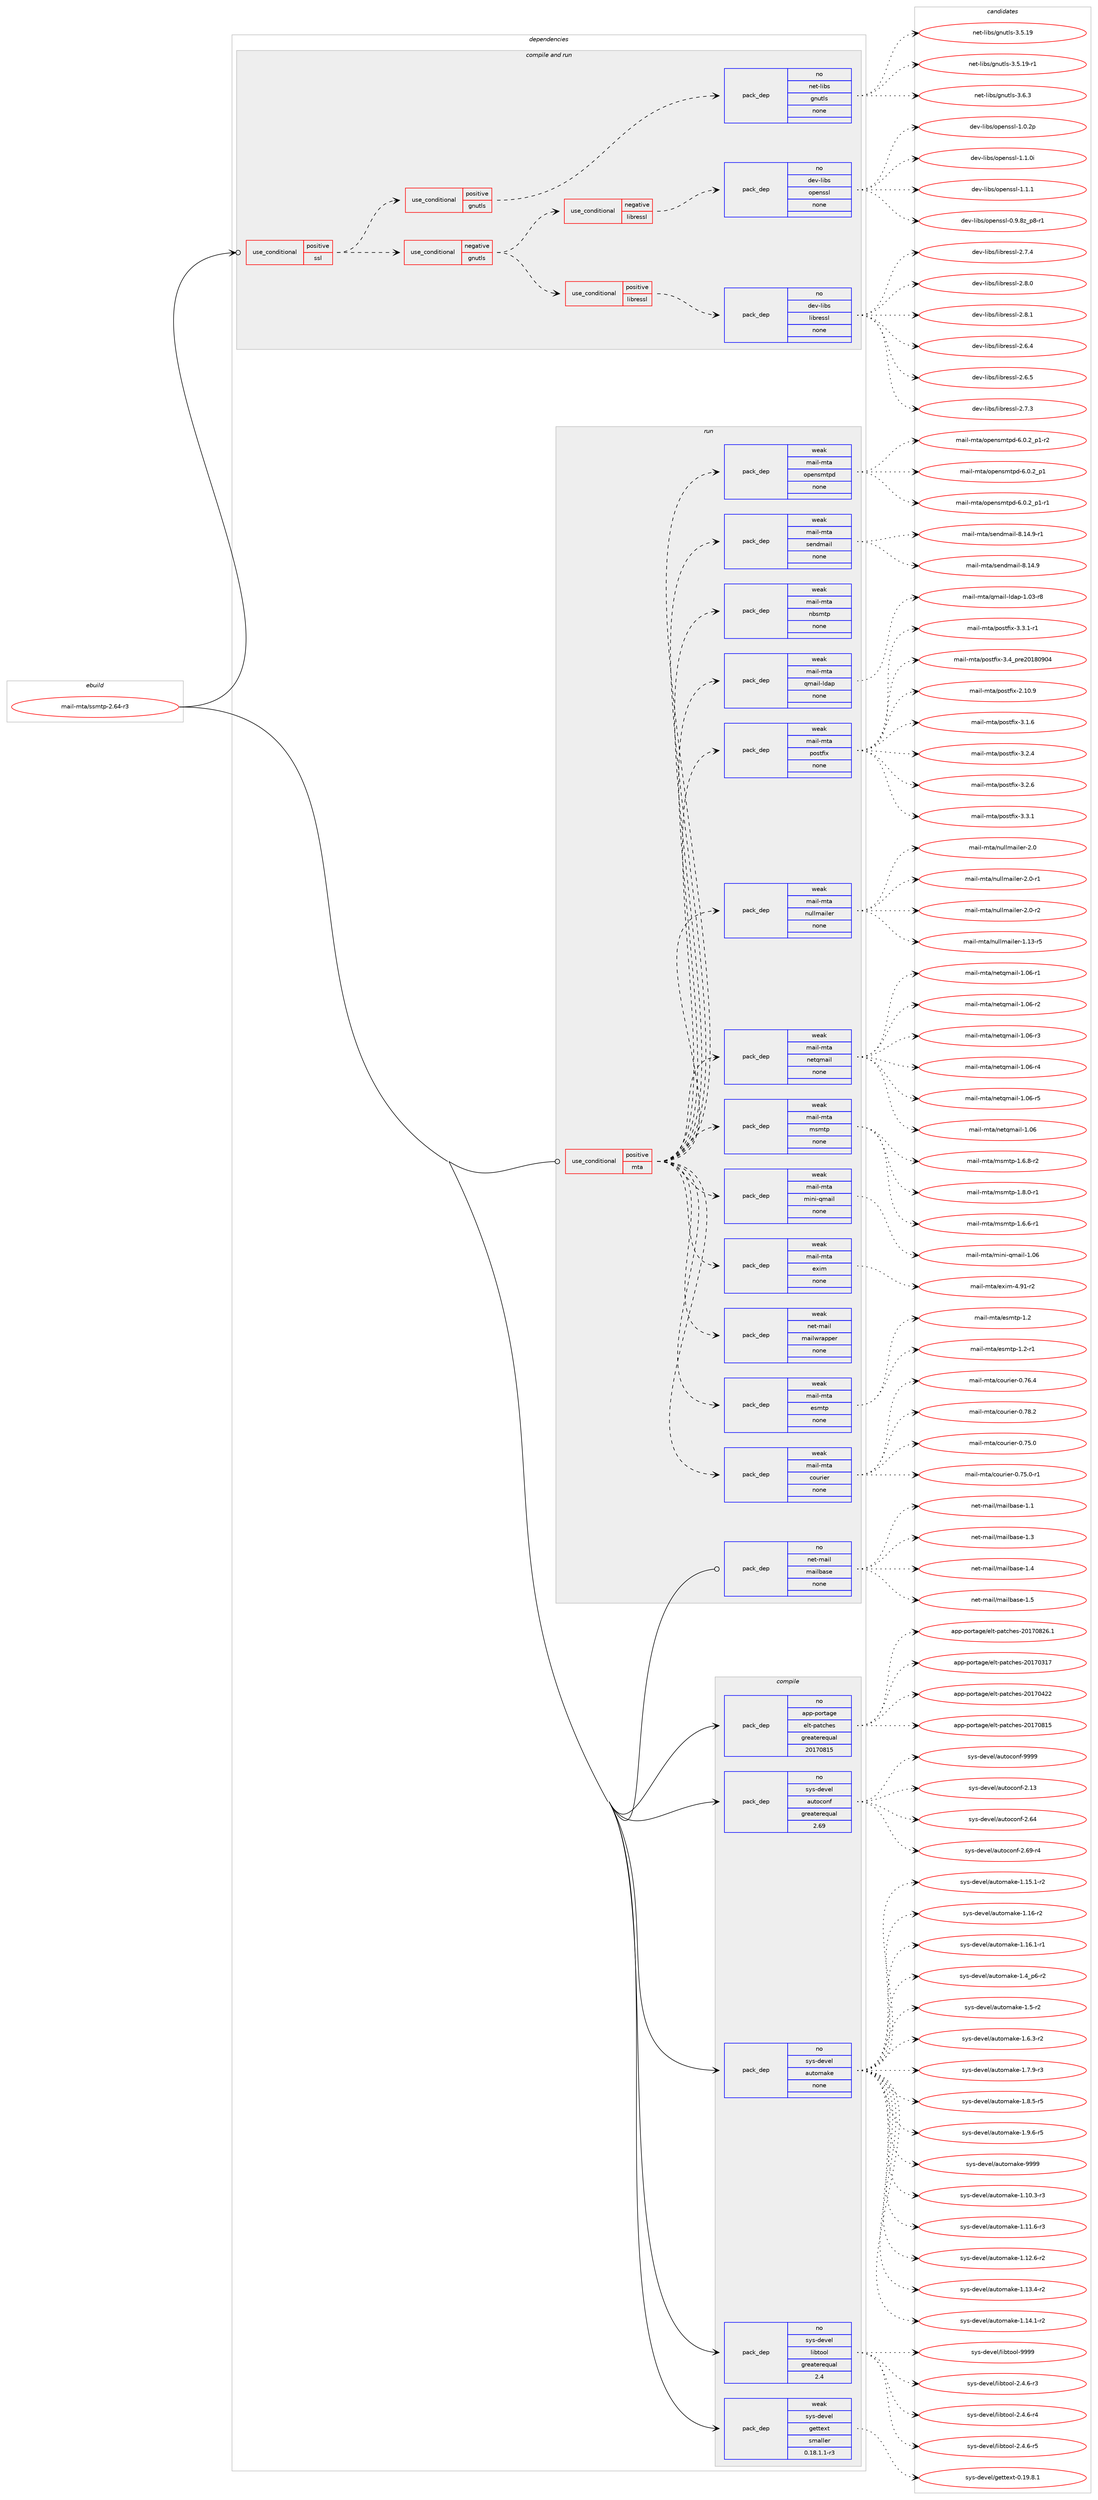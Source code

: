 digraph prolog {

# *************
# Graph options
# *************

newrank=true;
concentrate=true;
compound=true;
graph [rankdir=LR,fontname=Helvetica,fontsize=10,ranksep=1.5];#, ranksep=2.5, nodesep=0.2];
edge  [arrowhead=vee];
node  [fontname=Helvetica,fontsize=10];

# **********
# The ebuild
# **********

subgraph cluster_leftcol {
color=gray;
rank=same;
label=<<i>ebuild</i>>;
id [label="mail-mta/ssmtp-2.64-r3", color=red, width=4, href="../mail-mta/ssmtp-2.64-r3.svg"];
}

# ****************
# The dependencies
# ****************

subgraph cluster_midcol {
color=gray;
label=<<i>dependencies</i>>;
subgraph cluster_compile {
fillcolor="#eeeeee";
style=filled;
label=<<i>compile</i>>;
subgraph pack6166 {
dependency7951 [label=<<TABLE BORDER="0" CELLBORDER="1" CELLSPACING="0" CELLPADDING="4" WIDTH="220"><TR><TD ROWSPAN="6" CELLPADDING="30">pack_dep</TD></TR><TR><TD WIDTH="110">no</TD></TR><TR><TD>app-portage</TD></TR><TR><TD>elt-patches</TD></TR><TR><TD>greaterequal</TD></TR><TR><TD>20170815</TD></TR></TABLE>>, shape=none, color=blue];
}
id:e -> dependency7951:w [weight=20,style="solid",arrowhead="vee"];
subgraph pack6167 {
dependency7952 [label=<<TABLE BORDER="0" CELLBORDER="1" CELLSPACING="0" CELLPADDING="4" WIDTH="220"><TR><TD ROWSPAN="6" CELLPADDING="30">pack_dep</TD></TR><TR><TD WIDTH="110">no</TD></TR><TR><TD>sys-devel</TD></TR><TR><TD>autoconf</TD></TR><TR><TD>greaterequal</TD></TR><TR><TD>2.69</TD></TR></TABLE>>, shape=none, color=blue];
}
id:e -> dependency7952:w [weight=20,style="solid",arrowhead="vee"];
subgraph pack6168 {
dependency7953 [label=<<TABLE BORDER="0" CELLBORDER="1" CELLSPACING="0" CELLPADDING="4" WIDTH="220"><TR><TD ROWSPAN="6" CELLPADDING="30">pack_dep</TD></TR><TR><TD WIDTH="110">no</TD></TR><TR><TD>sys-devel</TD></TR><TR><TD>automake</TD></TR><TR><TD>none</TD></TR><TR><TD></TD></TR></TABLE>>, shape=none, color=blue];
}
id:e -> dependency7953:w [weight=20,style="solid",arrowhead="vee"];
subgraph pack6169 {
dependency7954 [label=<<TABLE BORDER="0" CELLBORDER="1" CELLSPACING="0" CELLPADDING="4" WIDTH="220"><TR><TD ROWSPAN="6" CELLPADDING="30">pack_dep</TD></TR><TR><TD WIDTH="110">no</TD></TR><TR><TD>sys-devel</TD></TR><TR><TD>libtool</TD></TR><TR><TD>greaterequal</TD></TR><TR><TD>2.4</TD></TR></TABLE>>, shape=none, color=blue];
}
id:e -> dependency7954:w [weight=20,style="solid",arrowhead="vee"];
subgraph pack6170 {
dependency7955 [label=<<TABLE BORDER="0" CELLBORDER="1" CELLSPACING="0" CELLPADDING="4" WIDTH="220"><TR><TD ROWSPAN="6" CELLPADDING="30">pack_dep</TD></TR><TR><TD WIDTH="110">weak</TD></TR><TR><TD>sys-devel</TD></TR><TR><TD>gettext</TD></TR><TR><TD>smaller</TD></TR><TR><TD>0.18.1.1-r3</TD></TR></TABLE>>, shape=none, color=blue];
}
id:e -> dependency7955:w [weight=20,style="solid",arrowhead="vee"];
}
subgraph cluster_compileandrun {
fillcolor="#eeeeee";
style=filled;
label=<<i>compile and run</i>>;
subgraph cond1625 {
dependency7956 [label=<<TABLE BORDER="0" CELLBORDER="1" CELLSPACING="0" CELLPADDING="4"><TR><TD ROWSPAN="3" CELLPADDING="10">use_conditional</TD></TR><TR><TD>positive</TD></TR><TR><TD>ssl</TD></TR></TABLE>>, shape=none, color=red];
subgraph cond1626 {
dependency7957 [label=<<TABLE BORDER="0" CELLBORDER="1" CELLSPACING="0" CELLPADDING="4"><TR><TD ROWSPAN="3" CELLPADDING="10">use_conditional</TD></TR><TR><TD>positive</TD></TR><TR><TD>gnutls</TD></TR></TABLE>>, shape=none, color=red];
subgraph pack6171 {
dependency7958 [label=<<TABLE BORDER="0" CELLBORDER="1" CELLSPACING="0" CELLPADDING="4" WIDTH="220"><TR><TD ROWSPAN="6" CELLPADDING="30">pack_dep</TD></TR><TR><TD WIDTH="110">no</TD></TR><TR><TD>net-libs</TD></TR><TR><TD>gnutls</TD></TR><TR><TD>none</TD></TR><TR><TD></TD></TR></TABLE>>, shape=none, color=blue];
}
dependency7957:e -> dependency7958:w [weight=20,style="dashed",arrowhead="vee"];
}
dependency7956:e -> dependency7957:w [weight=20,style="dashed",arrowhead="vee"];
subgraph cond1627 {
dependency7959 [label=<<TABLE BORDER="0" CELLBORDER="1" CELLSPACING="0" CELLPADDING="4"><TR><TD ROWSPAN="3" CELLPADDING="10">use_conditional</TD></TR><TR><TD>negative</TD></TR><TR><TD>gnutls</TD></TR></TABLE>>, shape=none, color=red];
subgraph cond1628 {
dependency7960 [label=<<TABLE BORDER="0" CELLBORDER="1" CELLSPACING="0" CELLPADDING="4"><TR><TD ROWSPAN="3" CELLPADDING="10">use_conditional</TD></TR><TR><TD>negative</TD></TR><TR><TD>libressl</TD></TR></TABLE>>, shape=none, color=red];
subgraph pack6172 {
dependency7961 [label=<<TABLE BORDER="0" CELLBORDER="1" CELLSPACING="0" CELLPADDING="4" WIDTH="220"><TR><TD ROWSPAN="6" CELLPADDING="30">pack_dep</TD></TR><TR><TD WIDTH="110">no</TD></TR><TR><TD>dev-libs</TD></TR><TR><TD>openssl</TD></TR><TR><TD>none</TD></TR><TR><TD></TD></TR></TABLE>>, shape=none, color=blue];
}
dependency7960:e -> dependency7961:w [weight=20,style="dashed",arrowhead="vee"];
}
dependency7959:e -> dependency7960:w [weight=20,style="dashed",arrowhead="vee"];
subgraph cond1629 {
dependency7962 [label=<<TABLE BORDER="0" CELLBORDER="1" CELLSPACING="0" CELLPADDING="4"><TR><TD ROWSPAN="3" CELLPADDING="10">use_conditional</TD></TR><TR><TD>positive</TD></TR><TR><TD>libressl</TD></TR></TABLE>>, shape=none, color=red];
subgraph pack6173 {
dependency7963 [label=<<TABLE BORDER="0" CELLBORDER="1" CELLSPACING="0" CELLPADDING="4" WIDTH="220"><TR><TD ROWSPAN="6" CELLPADDING="30">pack_dep</TD></TR><TR><TD WIDTH="110">no</TD></TR><TR><TD>dev-libs</TD></TR><TR><TD>libressl</TD></TR><TR><TD>none</TD></TR><TR><TD></TD></TR></TABLE>>, shape=none, color=blue];
}
dependency7962:e -> dependency7963:w [weight=20,style="dashed",arrowhead="vee"];
}
dependency7959:e -> dependency7962:w [weight=20,style="dashed",arrowhead="vee"];
}
dependency7956:e -> dependency7959:w [weight=20,style="dashed",arrowhead="vee"];
}
id:e -> dependency7956:w [weight=20,style="solid",arrowhead="odotvee"];
}
subgraph cluster_run {
fillcolor="#eeeeee";
style=filled;
label=<<i>run</i>>;
subgraph cond1630 {
dependency7964 [label=<<TABLE BORDER="0" CELLBORDER="1" CELLSPACING="0" CELLPADDING="4"><TR><TD ROWSPAN="3" CELLPADDING="10">use_conditional</TD></TR><TR><TD>positive</TD></TR><TR><TD>mta</TD></TR></TABLE>>, shape=none, color=red];
subgraph pack6174 {
dependency7965 [label=<<TABLE BORDER="0" CELLBORDER="1" CELLSPACING="0" CELLPADDING="4" WIDTH="220"><TR><TD ROWSPAN="6" CELLPADDING="30">pack_dep</TD></TR><TR><TD WIDTH="110">weak</TD></TR><TR><TD>net-mail</TD></TR><TR><TD>mailwrapper</TD></TR><TR><TD>none</TD></TR><TR><TD></TD></TR></TABLE>>, shape=none, color=blue];
}
dependency7964:e -> dependency7965:w [weight=20,style="dashed",arrowhead="vee"];
subgraph pack6175 {
dependency7966 [label=<<TABLE BORDER="0" CELLBORDER="1" CELLSPACING="0" CELLPADDING="4" WIDTH="220"><TR><TD ROWSPAN="6" CELLPADDING="30">pack_dep</TD></TR><TR><TD WIDTH="110">weak</TD></TR><TR><TD>mail-mta</TD></TR><TR><TD>courier</TD></TR><TR><TD>none</TD></TR><TR><TD></TD></TR></TABLE>>, shape=none, color=blue];
}
dependency7964:e -> dependency7966:w [weight=20,style="dashed",arrowhead="vee"];
subgraph pack6176 {
dependency7967 [label=<<TABLE BORDER="0" CELLBORDER="1" CELLSPACING="0" CELLPADDING="4" WIDTH="220"><TR><TD ROWSPAN="6" CELLPADDING="30">pack_dep</TD></TR><TR><TD WIDTH="110">weak</TD></TR><TR><TD>mail-mta</TD></TR><TR><TD>esmtp</TD></TR><TR><TD>none</TD></TR><TR><TD></TD></TR></TABLE>>, shape=none, color=blue];
}
dependency7964:e -> dependency7967:w [weight=20,style="dashed",arrowhead="vee"];
subgraph pack6177 {
dependency7968 [label=<<TABLE BORDER="0" CELLBORDER="1" CELLSPACING="0" CELLPADDING="4" WIDTH="220"><TR><TD ROWSPAN="6" CELLPADDING="30">pack_dep</TD></TR><TR><TD WIDTH="110">weak</TD></TR><TR><TD>mail-mta</TD></TR><TR><TD>exim</TD></TR><TR><TD>none</TD></TR><TR><TD></TD></TR></TABLE>>, shape=none, color=blue];
}
dependency7964:e -> dependency7968:w [weight=20,style="dashed",arrowhead="vee"];
subgraph pack6178 {
dependency7969 [label=<<TABLE BORDER="0" CELLBORDER="1" CELLSPACING="0" CELLPADDING="4" WIDTH="220"><TR><TD ROWSPAN="6" CELLPADDING="30">pack_dep</TD></TR><TR><TD WIDTH="110">weak</TD></TR><TR><TD>mail-mta</TD></TR><TR><TD>mini-qmail</TD></TR><TR><TD>none</TD></TR><TR><TD></TD></TR></TABLE>>, shape=none, color=blue];
}
dependency7964:e -> dependency7969:w [weight=20,style="dashed",arrowhead="vee"];
subgraph pack6179 {
dependency7970 [label=<<TABLE BORDER="0" CELLBORDER="1" CELLSPACING="0" CELLPADDING="4" WIDTH="220"><TR><TD ROWSPAN="6" CELLPADDING="30">pack_dep</TD></TR><TR><TD WIDTH="110">weak</TD></TR><TR><TD>mail-mta</TD></TR><TR><TD>msmtp</TD></TR><TR><TD>none</TD></TR><TR><TD></TD></TR></TABLE>>, shape=none, color=blue];
}
dependency7964:e -> dependency7970:w [weight=20,style="dashed",arrowhead="vee"];
subgraph pack6180 {
dependency7971 [label=<<TABLE BORDER="0" CELLBORDER="1" CELLSPACING="0" CELLPADDING="4" WIDTH="220"><TR><TD ROWSPAN="6" CELLPADDING="30">pack_dep</TD></TR><TR><TD WIDTH="110">weak</TD></TR><TR><TD>mail-mta</TD></TR><TR><TD>nbsmtp</TD></TR><TR><TD>none</TD></TR><TR><TD></TD></TR></TABLE>>, shape=none, color=blue];
}
dependency7964:e -> dependency7971:w [weight=20,style="dashed",arrowhead="vee"];
subgraph pack6181 {
dependency7972 [label=<<TABLE BORDER="0" CELLBORDER="1" CELLSPACING="0" CELLPADDING="4" WIDTH="220"><TR><TD ROWSPAN="6" CELLPADDING="30">pack_dep</TD></TR><TR><TD WIDTH="110">weak</TD></TR><TR><TD>mail-mta</TD></TR><TR><TD>netqmail</TD></TR><TR><TD>none</TD></TR><TR><TD></TD></TR></TABLE>>, shape=none, color=blue];
}
dependency7964:e -> dependency7972:w [weight=20,style="dashed",arrowhead="vee"];
subgraph pack6182 {
dependency7973 [label=<<TABLE BORDER="0" CELLBORDER="1" CELLSPACING="0" CELLPADDING="4" WIDTH="220"><TR><TD ROWSPAN="6" CELLPADDING="30">pack_dep</TD></TR><TR><TD WIDTH="110">weak</TD></TR><TR><TD>mail-mta</TD></TR><TR><TD>nullmailer</TD></TR><TR><TD>none</TD></TR><TR><TD></TD></TR></TABLE>>, shape=none, color=blue];
}
dependency7964:e -> dependency7973:w [weight=20,style="dashed",arrowhead="vee"];
subgraph pack6183 {
dependency7974 [label=<<TABLE BORDER="0" CELLBORDER="1" CELLSPACING="0" CELLPADDING="4" WIDTH="220"><TR><TD ROWSPAN="6" CELLPADDING="30">pack_dep</TD></TR><TR><TD WIDTH="110">weak</TD></TR><TR><TD>mail-mta</TD></TR><TR><TD>postfix</TD></TR><TR><TD>none</TD></TR><TR><TD></TD></TR></TABLE>>, shape=none, color=blue];
}
dependency7964:e -> dependency7974:w [weight=20,style="dashed",arrowhead="vee"];
subgraph pack6184 {
dependency7975 [label=<<TABLE BORDER="0" CELLBORDER="1" CELLSPACING="0" CELLPADDING="4" WIDTH="220"><TR><TD ROWSPAN="6" CELLPADDING="30">pack_dep</TD></TR><TR><TD WIDTH="110">weak</TD></TR><TR><TD>mail-mta</TD></TR><TR><TD>qmail-ldap</TD></TR><TR><TD>none</TD></TR><TR><TD></TD></TR></TABLE>>, shape=none, color=blue];
}
dependency7964:e -> dependency7975:w [weight=20,style="dashed",arrowhead="vee"];
subgraph pack6185 {
dependency7976 [label=<<TABLE BORDER="0" CELLBORDER="1" CELLSPACING="0" CELLPADDING="4" WIDTH="220"><TR><TD ROWSPAN="6" CELLPADDING="30">pack_dep</TD></TR><TR><TD WIDTH="110">weak</TD></TR><TR><TD>mail-mta</TD></TR><TR><TD>sendmail</TD></TR><TR><TD>none</TD></TR><TR><TD></TD></TR></TABLE>>, shape=none, color=blue];
}
dependency7964:e -> dependency7976:w [weight=20,style="dashed",arrowhead="vee"];
subgraph pack6186 {
dependency7977 [label=<<TABLE BORDER="0" CELLBORDER="1" CELLSPACING="0" CELLPADDING="4" WIDTH="220"><TR><TD ROWSPAN="6" CELLPADDING="30">pack_dep</TD></TR><TR><TD WIDTH="110">weak</TD></TR><TR><TD>mail-mta</TD></TR><TR><TD>opensmtpd</TD></TR><TR><TD>none</TD></TR><TR><TD></TD></TR></TABLE>>, shape=none, color=blue];
}
dependency7964:e -> dependency7977:w [weight=20,style="dashed",arrowhead="vee"];
}
id:e -> dependency7964:w [weight=20,style="solid",arrowhead="odot"];
subgraph pack6187 {
dependency7978 [label=<<TABLE BORDER="0" CELLBORDER="1" CELLSPACING="0" CELLPADDING="4" WIDTH="220"><TR><TD ROWSPAN="6" CELLPADDING="30">pack_dep</TD></TR><TR><TD WIDTH="110">no</TD></TR><TR><TD>net-mail</TD></TR><TR><TD>mailbase</TD></TR><TR><TD>none</TD></TR><TR><TD></TD></TR></TABLE>>, shape=none, color=blue];
}
id:e -> dependency7978:w [weight=20,style="solid",arrowhead="odot"];
}
}

# **************
# The candidates
# **************

subgraph cluster_choices {
rank=same;
color=gray;
label=<<i>candidates</i>>;

subgraph choice6166 {
color=black;
nodesep=1;
choice97112112451121111141169710310147101108116451129711699104101115455048495548514955 [label="app-portage/elt-patches-20170317", color=red, width=4,href="../app-portage/elt-patches-20170317.svg"];
choice97112112451121111141169710310147101108116451129711699104101115455048495548525050 [label="app-portage/elt-patches-20170422", color=red, width=4,href="../app-portage/elt-patches-20170422.svg"];
choice97112112451121111141169710310147101108116451129711699104101115455048495548564953 [label="app-portage/elt-patches-20170815", color=red, width=4,href="../app-portage/elt-patches-20170815.svg"];
choice971121124511211111411697103101471011081164511297116991041011154550484955485650544649 [label="app-portage/elt-patches-20170826.1", color=red, width=4,href="../app-portage/elt-patches-20170826.1.svg"];
dependency7951:e -> choice97112112451121111141169710310147101108116451129711699104101115455048495548514955:w [style=dotted,weight="100"];
dependency7951:e -> choice97112112451121111141169710310147101108116451129711699104101115455048495548525050:w [style=dotted,weight="100"];
dependency7951:e -> choice97112112451121111141169710310147101108116451129711699104101115455048495548564953:w [style=dotted,weight="100"];
dependency7951:e -> choice971121124511211111411697103101471011081164511297116991041011154550484955485650544649:w [style=dotted,weight="100"];
}
subgraph choice6167 {
color=black;
nodesep=1;
choice115121115451001011181011084797117116111991111101024550464951 [label="sys-devel/autoconf-2.13", color=red, width=4,href="../sys-devel/autoconf-2.13.svg"];
choice115121115451001011181011084797117116111991111101024550465452 [label="sys-devel/autoconf-2.64", color=red, width=4,href="../sys-devel/autoconf-2.64.svg"];
choice1151211154510010111810110847971171161119911111010245504654574511452 [label="sys-devel/autoconf-2.69-r4", color=red, width=4,href="../sys-devel/autoconf-2.69-r4.svg"];
choice115121115451001011181011084797117116111991111101024557575757 [label="sys-devel/autoconf-9999", color=red, width=4,href="../sys-devel/autoconf-9999.svg"];
dependency7952:e -> choice115121115451001011181011084797117116111991111101024550464951:w [style=dotted,weight="100"];
dependency7952:e -> choice115121115451001011181011084797117116111991111101024550465452:w [style=dotted,weight="100"];
dependency7952:e -> choice1151211154510010111810110847971171161119911111010245504654574511452:w [style=dotted,weight="100"];
dependency7952:e -> choice115121115451001011181011084797117116111991111101024557575757:w [style=dotted,weight="100"];
}
subgraph choice6168 {
color=black;
nodesep=1;
choice11512111545100101118101108479711711611110997107101454946494846514511451 [label="sys-devel/automake-1.10.3-r3", color=red, width=4,href="../sys-devel/automake-1.10.3-r3.svg"];
choice11512111545100101118101108479711711611110997107101454946494946544511451 [label="sys-devel/automake-1.11.6-r3", color=red, width=4,href="../sys-devel/automake-1.11.6-r3.svg"];
choice11512111545100101118101108479711711611110997107101454946495046544511450 [label="sys-devel/automake-1.12.6-r2", color=red, width=4,href="../sys-devel/automake-1.12.6-r2.svg"];
choice11512111545100101118101108479711711611110997107101454946495146524511450 [label="sys-devel/automake-1.13.4-r2", color=red, width=4,href="../sys-devel/automake-1.13.4-r2.svg"];
choice11512111545100101118101108479711711611110997107101454946495246494511450 [label="sys-devel/automake-1.14.1-r2", color=red, width=4,href="../sys-devel/automake-1.14.1-r2.svg"];
choice11512111545100101118101108479711711611110997107101454946495346494511450 [label="sys-devel/automake-1.15.1-r2", color=red, width=4,href="../sys-devel/automake-1.15.1-r2.svg"];
choice1151211154510010111810110847971171161111099710710145494649544511450 [label="sys-devel/automake-1.16-r2", color=red, width=4,href="../sys-devel/automake-1.16-r2.svg"];
choice11512111545100101118101108479711711611110997107101454946495446494511449 [label="sys-devel/automake-1.16.1-r1", color=red, width=4,href="../sys-devel/automake-1.16.1-r1.svg"];
choice115121115451001011181011084797117116111109971071014549465295112544511450 [label="sys-devel/automake-1.4_p6-r2", color=red, width=4,href="../sys-devel/automake-1.4_p6-r2.svg"];
choice11512111545100101118101108479711711611110997107101454946534511450 [label="sys-devel/automake-1.5-r2", color=red, width=4,href="../sys-devel/automake-1.5-r2.svg"];
choice115121115451001011181011084797117116111109971071014549465446514511450 [label="sys-devel/automake-1.6.3-r2", color=red, width=4,href="../sys-devel/automake-1.6.3-r2.svg"];
choice115121115451001011181011084797117116111109971071014549465546574511451 [label="sys-devel/automake-1.7.9-r3", color=red, width=4,href="../sys-devel/automake-1.7.9-r3.svg"];
choice115121115451001011181011084797117116111109971071014549465646534511453 [label="sys-devel/automake-1.8.5-r5", color=red, width=4,href="../sys-devel/automake-1.8.5-r5.svg"];
choice115121115451001011181011084797117116111109971071014549465746544511453 [label="sys-devel/automake-1.9.6-r5", color=red, width=4,href="../sys-devel/automake-1.9.6-r5.svg"];
choice115121115451001011181011084797117116111109971071014557575757 [label="sys-devel/automake-9999", color=red, width=4,href="../sys-devel/automake-9999.svg"];
dependency7953:e -> choice11512111545100101118101108479711711611110997107101454946494846514511451:w [style=dotted,weight="100"];
dependency7953:e -> choice11512111545100101118101108479711711611110997107101454946494946544511451:w [style=dotted,weight="100"];
dependency7953:e -> choice11512111545100101118101108479711711611110997107101454946495046544511450:w [style=dotted,weight="100"];
dependency7953:e -> choice11512111545100101118101108479711711611110997107101454946495146524511450:w [style=dotted,weight="100"];
dependency7953:e -> choice11512111545100101118101108479711711611110997107101454946495246494511450:w [style=dotted,weight="100"];
dependency7953:e -> choice11512111545100101118101108479711711611110997107101454946495346494511450:w [style=dotted,weight="100"];
dependency7953:e -> choice1151211154510010111810110847971171161111099710710145494649544511450:w [style=dotted,weight="100"];
dependency7953:e -> choice11512111545100101118101108479711711611110997107101454946495446494511449:w [style=dotted,weight="100"];
dependency7953:e -> choice115121115451001011181011084797117116111109971071014549465295112544511450:w [style=dotted,weight="100"];
dependency7953:e -> choice11512111545100101118101108479711711611110997107101454946534511450:w [style=dotted,weight="100"];
dependency7953:e -> choice115121115451001011181011084797117116111109971071014549465446514511450:w [style=dotted,weight="100"];
dependency7953:e -> choice115121115451001011181011084797117116111109971071014549465546574511451:w [style=dotted,weight="100"];
dependency7953:e -> choice115121115451001011181011084797117116111109971071014549465646534511453:w [style=dotted,weight="100"];
dependency7953:e -> choice115121115451001011181011084797117116111109971071014549465746544511453:w [style=dotted,weight="100"];
dependency7953:e -> choice115121115451001011181011084797117116111109971071014557575757:w [style=dotted,weight="100"];
}
subgraph choice6169 {
color=black;
nodesep=1;
choice1151211154510010111810110847108105981161111111084550465246544511451 [label="sys-devel/libtool-2.4.6-r3", color=red, width=4,href="../sys-devel/libtool-2.4.6-r3.svg"];
choice1151211154510010111810110847108105981161111111084550465246544511452 [label="sys-devel/libtool-2.4.6-r4", color=red, width=4,href="../sys-devel/libtool-2.4.6-r4.svg"];
choice1151211154510010111810110847108105981161111111084550465246544511453 [label="sys-devel/libtool-2.4.6-r5", color=red, width=4,href="../sys-devel/libtool-2.4.6-r5.svg"];
choice1151211154510010111810110847108105981161111111084557575757 [label="sys-devel/libtool-9999", color=red, width=4,href="../sys-devel/libtool-9999.svg"];
dependency7954:e -> choice1151211154510010111810110847108105981161111111084550465246544511451:w [style=dotted,weight="100"];
dependency7954:e -> choice1151211154510010111810110847108105981161111111084550465246544511452:w [style=dotted,weight="100"];
dependency7954:e -> choice1151211154510010111810110847108105981161111111084550465246544511453:w [style=dotted,weight="100"];
dependency7954:e -> choice1151211154510010111810110847108105981161111111084557575757:w [style=dotted,weight="100"];
}
subgraph choice6170 {
color=black;
nodesep=1;
choice1151211154510010111810110847103101116116101120116454846495746564649 [label="sys-devel/gettext-0.19.8.1", color=red, width=4,href="../sys-devel/gettext-0.19.8.1.svg"];
dependency7955:e -> choice1151211154510010111810110847103101116116101120116454846495746564649:w [style=dotted,weight="100"];
}
subgraph choice6171 {
color=black;
nodesep=1;
choice11010111645108105981154710311011711610811545514653464957 [label="net-libs/gnutls-3.5.19", color=red, width=4,href="../net-libs/gnutls-3.5.19.svg"];
choice110101116451081059811547103110117116108115455146534649574511449 [label="net-libs/gnutls-3.5.19-r1", color=red, width=4,href="../net-libs/gnutls-3.5.19-r1.svg"];
choice110101116451081059811547103110117116108115455146544651 [label="net-libs/gnutls-3.6.3", color=red, width=4,href="../net-libs/gnutls-3.6.3.svg"];
dependency7958:e -> choice11010111645108105981154710311011711610811545514653464957:w [style=dotted,weight="100"];
dependency7958:e -> choice110101116451081059811547103110117116108115455146534649574511449:w [style=dotted,weight="100"];
dependency7958:e -> choice110101116451081059811547103110117116108115455146544651:w [style=dotted,weight="100"];
}
subgraph choice6172 {
color=black;
nodesep=1;
choice10010111845108105981154711111210111011511510845484657465612295112564511449 [label="dev-libs/openssl-0.9.8z_p8-r1", color=red, width=4,href="../dev-libs/openssl-0.9.8z_p8-r1.svg"];
choice100101118451081059811547111112101110115115108454946484650112 [label="dev-libs/openssl-1.0.2p", color=red, width=4,href="../dev-libs/openssl-1.0.2p.svg"];
choice100101118451081059811547111112101110115115108454946494648105 [label="dev-libs/openssl-1.1.0i", color=red, width=4,href="../dev-libs/openssl-1.1.0i.svg"];
choice100101118451081059811547111112101110115115108454946494649 [label="dev-libs/openssl-1.1.1", color=red, width=4,href="../dev-libs/openssl-1.1.1.svg"];
dependency7961:e -> choice10010111845108105981154711111210111011511510845484657465612295112564511449:w [style=dotted,weight="100"];
dependency7961:e -> choice100101118451081059811547111112101110115115108454946484650112:w [style=dotted,weight="100"];
dependency7961:e -> choice100101118451081059811547111112101110115115108454946494648105:w [style=dotted,weight="100"];
dependency7961:e -> choice100101118451081059811547111112101110115115108454946494649:w [style=dotted,weight="100"];
}
subgraph choice6173 {
color=black;
nodesep=1;
choice10010111845108105981154710810598114101115115108455046544652 [label="dev-libs/libressl-2.6.4", color=red, width=4,href="../dev-libs/libressl-2.6.4.svg"];
choice10010111845108105981154710810598114101115115108455046544653 [label="dev-libs/libressl-2.6.5", color=red, width=4,href="../dev-libs/libressl-2.6.5.svg"];
choice10010111845108105981154710810598114101115115108455046554651 [label="dev-libs/libressl-2.7.3", color=red, width=4,href="../dev-libs/libressl-2.7.3.svg"];
choice10010111845108105981154710810598114101115115108455046554652 [label="dev-libs/libressl-2.7.4", color=red, width=4,href="../dev-libs/libressl-2.7.4.svg"];
choice10010111845108105981154710810598114101115115108455046564648 [label="dev-libs/libressl-2.8.0", color=red, width=4,href="../dev-libs/libressl-2.8.0.svg"];
choice10010111845108105981154710810598114101115115108455046564649 [label="dev-libs/libressl-2.8.1", color=red, width=4,href="../dev-libs/libressl-2.8.1.svg"];
dependency7963:e -> choice10010111845108105981154710810598114101115115108455046544652:w [style=dotted,weight="100"];
dependency7963:e -> choice10010111845108105981154710810598114101115115108455046544653:w [style=dotted,weight="100"];
dependency7963:e -> choice10010111845108105981154710810598114101115115108455046554651:w [style=dotted,weight="100"];
dependency7963:e -> choice10010111845108105981154710810598114101115115108455046554652:w [style=dotted,weight="100"];
dependency7963:e -> choice10010111845108105981154710810598114101115115108455046564648:w [style=dotted,weight="100"];
dependency7963:e -> choice10010111845108105981154710810598114101115115108455046564649:w [style=dotted,weight="100"];
}
subgraph choice6174 {
color=black;
nodesep=1;
}
subgraph choice6175 {
color=black;
nodesep=1;
choice109971051084510911697479911111711410510111445484655534648 [label="mail-mta/courier-0.75.0", color=red, width=4,href="../mail-mta/courier-0.75.0.svg"];
choice1099710510845109116974799111117114105101114454846555346484511449 [label="mail-mta/courier-0.75.0-r1", color=red, width=4,href="../mail-mta/courier-0.75.0-r1.svg"];
choice109971051084510911697479911111711410510111445484655544652 [label="mail-mta/courier-0.76.4", color=red, width=4,href="../mail-mta/courier-0.76.4.svg"];
choice109971051084510911697479911111711410510111445484655564650 [label="mail-mta/courier-0.78.2", color=red, width=4,href="../mail-mta/courier-0.78.2.svg"];
dependency7966:e -> choice109971051084510911697479911111711410510111445484655534648:w [style=dotted,weight="100"];
dependency7966:e -> choice1099710510845109116974799111117114105101114454846555346484511449:w [style=dotted,weight="100"];
dependency7966:e -> choice109971051084510911697479911111711410510111445484655544652:w [style=dotted,weight="100"];
dependency7966:e -> choice109971051084510911697479911111711410510111445484655564650:w [style=dotted,weight="100"];
}
subgraph choice6176 {
color=black;
nodesep=1;
choice1099710510845109116974710111510911611245494650 [label="mail-mta/esmtp-1.2", color=red, width=4,href="../mail-mta/esmtp-1.2.svg"];
choice10997105108451091169747101115109116112454946504511449 [label="mail-mta/esmtp-1.2-r1", color=red, width=4,href="../mail-mta/esmtp-1.2-r1.svg"];
dependency7967:e -> choice1099710510845109116974710111510911611245494650:w [style=dotted,weight="100"];
dependency7967:e -> choice10997105108451091169747101115109116112454946504511449:w [style=dotted,weight="100"];
}
subgraph choice6177 {
color=black;
nodesep=1;
choice1099710510845109116974710112010510945524657494511450 [label="mail-mta/exim-4.91-r2", color=red, width=4,href="../mail-mta/exim-4.91-r2.svg"];
dependency7968:e -> choice1099710510845109116974710112010510945524657494511450:w [style=dotted,weight="100"];
}
subgraph choice6178 {
color=black;
nodesep=1;
choice1099710510845109116974710910511010545113109971051084549464854 [label="mail-mta/mini-qmail-1.06", color=red, width=4,href="../mail-mta/mini-qmail-1.06.svg"];
dependency7969:e -> choice1099710510845109116974710910511010545113109971051084549464854:w [style=dotted,weight="100"];
}
subgraph choice6179 {
color=black;
nodesep=1;
choice109971051084510911697471091151091161124549465446544511449 [label="mail-mta/msmtp-1.6.6-r1", color=red, width=4,href="../mail-mta/msmtp-1.6.6-r1.svg"];
choice109971051084510911697471091151091161124549465446564511450 [label="mail-mta/msmtp-1.6.8-r2", color=red, width=4,href="../mail-mta/msmtp-1.6.8-r2.svg"];
choice109971051084510911697471091151091161124549465646484511449 [label="mail-mta/msmtp-1.8.0-r1", color=red, width=4,href="../mail-mta/msmtp-1.8.0-r1.svg"];
dependency7970:e -> choice109971051084510911697471091151091161124549465446544511449:w [style=dotted,weight="100"];
dependency7970:e -> choice109971051084510911697471091151091161124549465446564511450:w [style=dotted,weight="100"];
dependency7970:e -> choice109971051084510911697471091151091161124549465646484511449:w [style=dotted,weight="100"];
}
subgraph choice6180 {
color=black;
nodesep=1;
}
subgraph choice6181 {
color=black;
nodesep=1;
choice10997105108451091169747110101116113109971051084549464854 [label="mail-mta/netqmail-1.06", color=red, width=4,href="../mail-mta/netqmail-1.06.svg"];
choice109971051084510911697471101011161131099710510845494648544511449 [label="mail-mta/netqmail-1.06-r1", color=red, width=4,href="../mail-mta/netqmail-1.06-r1.svg"];
choice109971051084510911697471101011161131099710510845494648544511450 [label="mail-mta/netqmail-1.06-r2", color=red, width=4,href="../mail-mta/netqmail-1.06-r2.svg"];
choice109971051084510911697471101011161131099710510845494648544511451 [label="mail-mta/netqmail-1.06-r3", color=red, width=4,href="../mail-mta/netqmail-1.06-r3.svg"];
choice109971051084510911697471101011161131099710510845494648544511452 [label="mail-mta/netqmail-1.06-r4", color=red, width=4,href="../mail-mta/netqmail-1.06-r4.svg"];
choice109971051084510911697471101011161131099710510845494648544511453 [label="mail-mta/netqmail-1.06-r5", color=red, width=4,href="../mail-mta/netqmail-1.06-r5.svg"];
dependency7972:e -> choice10997105108451091169747110101116113109971051084549464854:w [style=dotted,weight="100"];
dependency7972:e -> choice109971051084510911697471101011161131099710510845494648544511449:w [style=dotted,weight="100"];
dependency7972:e -> choice109971051084510911697471101011161131099710510845494648544511450:w [style=dotted,weight="100"];
dependency7972:e -> choice109971051084510911697471101011161131099710510845494648544511451:w [style=dotted,weight="100"];
dependency7972:e -> choice109971051084510911697471101011161131099710510845494648544511452:w [style=dotted,weight="100"];
dependency7972:e -> choice109971051084510911697471101011161131099710510845494648544511453:w [style=dotted,weight="100"];
}
subgraph choice6182 {
color=black;
nodesep=1;
choice109971051084510911697471101171081081099710510810111445494649514511453 [label="mail-mta/nullmailer-1.13-r5", color=red, width=4,href="../mail-mta/nullmailer-1.13-r5.svg"];
choice109971051084510911697471101171081081099710510810111445504648 [label="mail-mta/nullmailer-2.0", color=red, width=4,href="../mail-mta/nullmailer-2.0.svg"];
choice1099710510845109116974711011710810810997105108101114455046484511449 [label="mail-mta/nullmailer-2.0-r1", color=red, width=4,href="../mail-mta/nullmailer-2.0-r1.svg"];
choice1099710510845109116974711011710810810997105108101114455046484511450 [label="mail-mta/nullmailer-2.0-r2", color=red, width=4,href="../mail-mta/nullmailer-2.0-r2.svg"];
dependency7973:e -> choice109971051084510911697471101171081081099710510810111445494649514511453:w [style=dotted,weight="100"];
dependency7973:e -> choice109971051084510911697471101171081081099710510810111445504648:w [style=dotted,weight="100"];
dependency7973:e -> choice1099710510845109116974711011710810810997105108101114455046484511449:w [style=dotted,weight="100"];
dependency7973:e -> choice1099710510845109116974711011710810810997105108101114455046484511450:w [style=dotted,weight="100"];
}
subgraph choice6183 {
color=black;
nodesep=1;
choice1099710510845109116974711211111511610210512045504649484657 [label="mail-mta/postfix-2.10.9", color=red, width=4,href="../mail-mta/postfix-2.10.9.svg"];
choice10997105108451091169747112111115116102105120455146494654 [label="mail-mta/postfix-3.1.6", color=red, width=4,href="../mail-mta/postfix-3.1.6.svg"];
choice10997105108451091169747112111115116102105120455146504652 [label="mail-mta/postfix-3.2.4", color=red, width=4,href="../mail-mta/postfix-3.2.4.svg"];
choice10997105108451091169747112111115116102105120455146504654 [label="mail-mta/postfix-3.2.6", color=red, width=4,href="../mail-mta/postfix-3.2.6.svg"];
choice10997105108451091169747112111115116102105120455146514649 [label="mail-mta/postfix-3.3.1", color=red, width=4,href="../mail-mta/postfix-3.3.1.svg"];
choice109971051084510911697471121111151161021051204551465146494511449 [label="mail-mta/postfix-3.3.1-r1", color=red, width=4,href="../mail-mta/postfix-3.3.1-r1.svg"];
choice1099710510845109116974711211111511610210512045514652951121141015048495648574852 [label="mail-mta/postfix-3.4_pre20180904", color=red, width=4,href="../mail-mta/postfix-3.4_pre20180904.svg"];
dependency7974:e -> choice1099710510845109116974711211111511610210512045504649484657:w [style=dotted,weight="100"];
dependency7974:e -> choice10997105108451091169747112111115116102105120455146494654:w [style=dotted,weight="100"];
dependency7974:e -> choice10997105108451091169747112111115116102105120455146504652:w [style=dotted,weight="100"];
dependency7974:e -> choice10997105108451091169747112111115116102105120455146504654:w [style=dotted,weight="100"];
dependency7974:e -> choice10997105108451091169747112111115116102105120455146514649:w [style=dotted,weight="100"];
dependency7974:e -> choice109971051084510911697471121111151161021051204551465146494511449:w [style=dotted,weight="100"];
dependency7974:e -> choice1099710510845109116974711211111511610210512045514652951121141015048495648574852:w [style=dotted,weight="100"];
}
subgraph choice6184 {
color=black;
nodesep=1;
choice1099710510845109116974711310997105108451081009711245494648514511456 [label="mail-mta/qmail-ldap-1.03-r8", color=red, width=4,href="../mail-mta/qmail-ldap-1.03-r8.svg"];
dependency7975:e -> choice1099710510845109116974711310997105108451081009711245494648514511456:w [style=dotted,weight="100"];
}
subgraph choice6185 {
color=black;
nodesep=1;
choice109971051084510911697471151011101001099710510845564649524657 [label="mail-mta/sendmail-8.14.9", color=red, width=4,href="../mail-mta/sendmail-8.14.9.svg"];
choice1099710510845109116974711510111010010997105108455646495246574511449 [label="mail-mta/sendmail-8.14.9-r1", color=red, width=4,href="../mail-mta/sendmail-8.14.9-r1.svg"];
dependency7976:e -> choice109971051084510911697471151011101001099710510845564649524657:w [style=dotted,weight="100"];
dependency7976:e -> choice1099710510845109116974711510111010010997105108455646495246574511449:w [style=dotted,weight="100"];
}
subgraph choice6186 {
color=black;
nodesep=1;
choice109971051084510911697471111121011101151091161121004554464846509511249 [label="mail-mta/opensmtpd-6.0.2_p1", color=red, width=4,href="../mail-mta/opensmtpd-6.0.2_p1.svg"];
choice1099710510845109116974711111210111011510911611210045544648465095112494511449 [label="mail-mta/opensmtpd-6.0.2_p1-r1", color=red, width=4,href="../mail-mta/opensmtpd-6.0.2_p1-r1.svg"];
choice1099710510845109116974711111210111011510911611210045544648465095112494511450 [label="mail-mta/opensmtpd-6.0.2_p1-r2", color=red, width=4,href="../mail-mta/opensmtpd-6.0.2_p1-r2.svg"];
dependency7977:e -> choice109971051084510911697471111121011101151091161121004554464846509511249:w [style=dotted,weight="100"];
dependency7977:e -> choice1099710510845109116974711111210111011510911611210045544648465095112494511449:w [style=dotted,weight="100"];
dependency7977:e -> choice1099710510845109116974711111210111011510911611210045544648465095112494511450:w [style=dotted,weight="100"];
}
subgraph choice6187 {
color=black;
nodesep=1;
choice11010111645109971051084710997105108989711510145494649 [label="net-mail/mailbase-1.1", color=red, width=4,href="../net-mail/mailbase-1.1.svg"];
choice11010111645109971051084710997105108989711510145494651 [label="net-mail/mailbase-1.3", color=red, width=4,href="../net-mail/mailbase-1.3.svg"];
choice11010111645109971051084710997105108989711510145494652 [label="net-mail/mailbase-1.4", color=red, width=4,href="../net-mail/mailbase-1.4.svg"];
choice11010111645109971051084710997105108989711510145494653 [label="net-mail/mailbase-1.5", color=red, width=4,href="../net-mail/mailbase-1.5.svg"];
dependency7978:e -> choice11010111645109971051084710997105108989711510145494649:w [style=dotted,weight="100"];
dependency7978:e -> choice11010111645109971051084710997105108989711510145494651:w [style=dotted,weight="100"];
dependency7978:e -> choice11010111645109971051084710997105108989711510145494652:w [style=dotted,weight="100"];
dependency7978:e -> choice11010111645109971051084710997105108989711510145494653:w [style=dotted,weight="100"];
}
}

}
